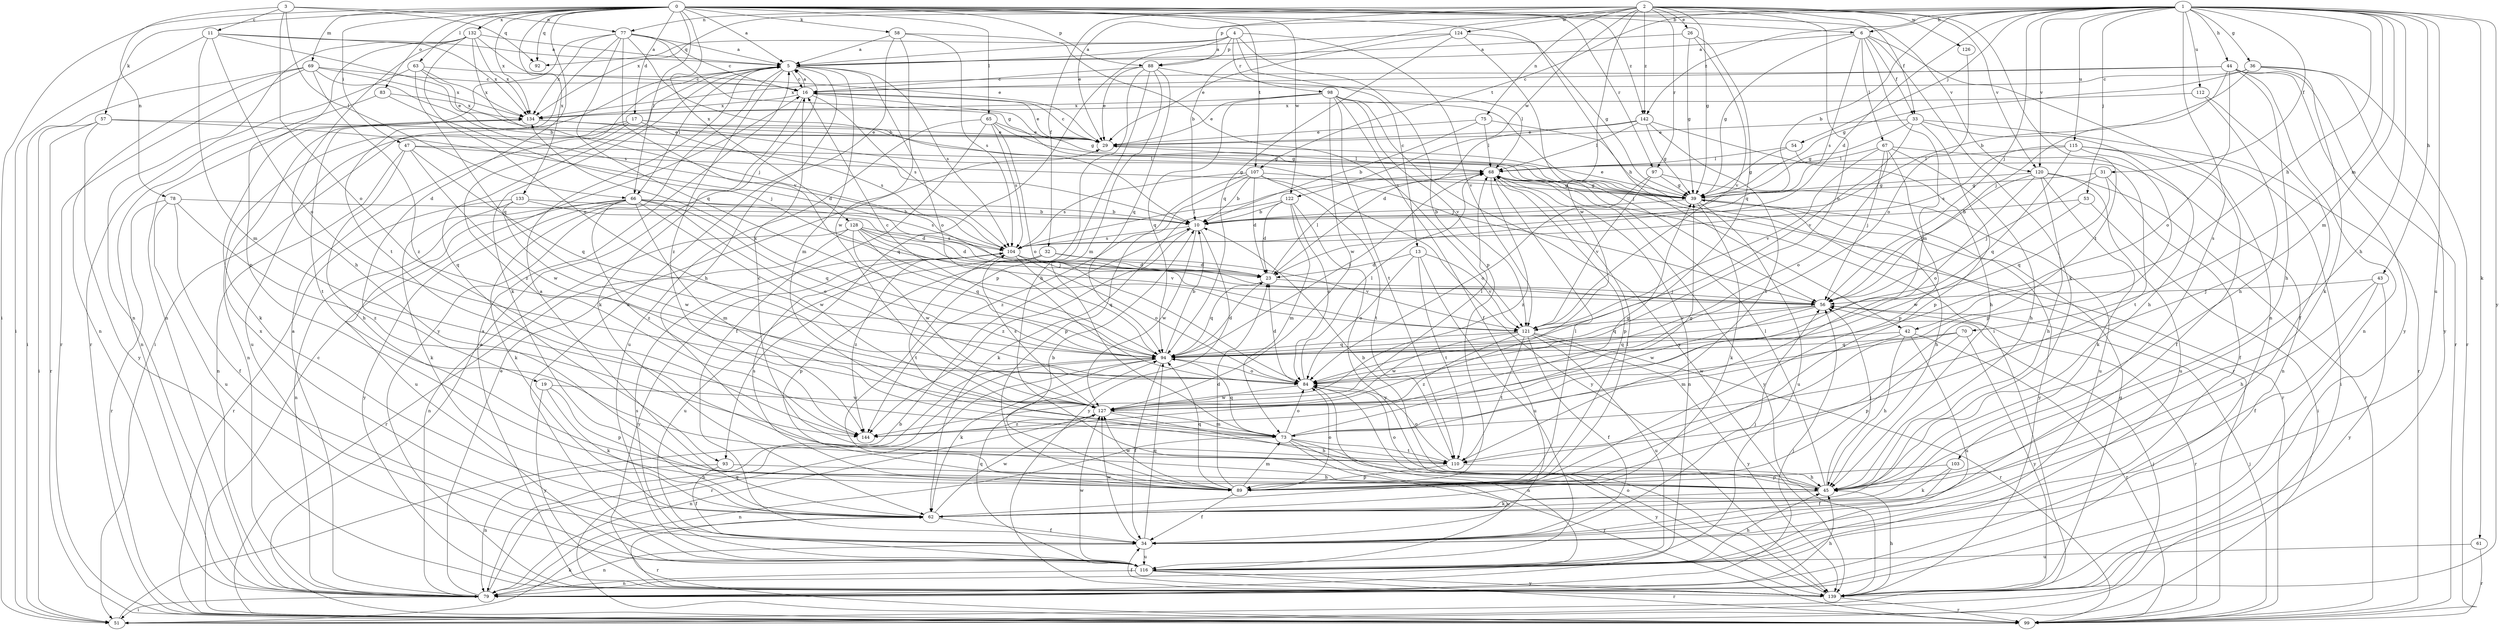strict digraph  {
0;
1;
2;
3;
4;
5;
6;
10;
11;
13;
16;
17;
19;
23;
26;
29;
31;
32;
33;
34;
36;
39;
42;
43;
44;
45;
47;
51;
53;
54;
56;
57;
58;
61;
62;
63;
65;
66;
67;
68;
69;
70;
73;
75;
77;
78;
79;
83;
84;
88;
89;
92;
93;
94;
97;
98;
99;
103;
104;
107;
110;
112;
115;
116;
120;
121;
122;
124;
126;
127;
128;
132;
133;
134;
139;
142;
144;
0 -> 5  [label=a];
0 -> 6  [label=b];
0 -> 17  [label=d];
0 -> 19  [label=d];
0 -> 42  [label=h];
0 -> 47  [label=i];
0 -> 51  [label=i];
0 -> 57  [label=k];
0 -> 58  [label=k];
0 -> 63  [label=l];
0 -> 65  [label=l];
0 -> 66  [label=l];
0 -> 69  [label=m];
0 -> 83  [label=o];
0 -> 88  [label=p];
0 -> 92  [label=q];
0 -> 97  [label=r];
0 -> 107  [label=t];
0 -> 120  [label=v];
0 -> 122  [label=w];
0 -> 128  [label=x];
0 -> 132  [label=x];
0 -> 133  [label=x];
0 -> 134  [label=x];
0 -> 142  [label=z];
1 -> 6  [label=b];
1 -> 10  [label=b];
1 -> 23  [label=d];
1 -> 31  [label=f];
1 -> 36  [label=g];
1 -> 42  [label=h];
1 -> 43  [label=h];
1 -> 44  [label=h];
1 -> 45  [label=h];
1 -> 53  [label=j];
1 -> 54  [label=j];
1 -> 56  [label=j];
1 -> 61  [label=k];
1 -> 70  [label=m];
1 -> 73  [label=m];
1 -> 88  [label=p];
1 -> 103  [label=s];
1 -> 107  [label=t];
1 -> 112  [label=u];
1 -> 115  [label=u];
1 -> 116  [label=u];
1 -> 120  [label=v];
1 -> 134  [label=x];
1 -> 139  [label=y];
1 -> 142  [label=z];
2 -> 10  [label=b];
2 -> 26  [label=e];
2 -> 29  [label=e];
2 -> 32  [label=f];
2 -> 33  [label=f];
2 -> 39  [label=g];
2 -> 75  [label=n];
2 -> 77  [label=n];
2 -> 84  [label=o];
2 -> 97  [label=r];
2 -> 110  [label=t];
2 -> 120  [label=v];
2 -> 122  [label=w];
2 -> 124  [label=w];
2 -> 126  [label=w];
2 -> 127  [label=w];
2 -> 142  [label=z];
3 -> 11  [label=c];
3 -> 66  [label=l];
3 -> 77  [label=n];
3 -> 78  [label=n];
3 -> 84  [label=o];
3 -> 92  [label=q];
4 -> 5  [label=a];
4 -> 13  [label=c];
4 -> 88  [label=p];
4 -> 89  [label=p];
4 -> 92  [label=q];
4 -> 93  [label=q];
4 -> 98  [label=r];
4 -> 121  [label=v];
5 -> 16  [label=c];
5 -> 45  [label=h];
5 -> 51  [label=i];
5 -> 62  [label=k];
5 -> 66  [label=l];
5 -> 73  [label=m];
5 -> 84  [label=o];
5 -> 93  [label=q];
5 -> 104  [label=s];
5 -> 139  [label=y];
5 -> 144  [label=z];
6 -> 5  [label=a];
6 -> 33  [label=f];
6 -> 39  [label=g];
6 -> 62  [label=k];
6 -> 67  [label=l];
6 -> 73  [label=m];
6 -> 79  [label=n];
6 -> 104  [label=s];
10 -> 104  [label=s];
10 -> 127  [label=w];
10 -> 139  [label=y];
10 -> 144  [label=z];
11 -> 5  [label=a];
11 -> 10  [label=b];
11 -> 51  [label=i];
11 -> 73  [label=m];
11 -> 84  [label=o];
11 -> 134  [label=x];
13 -> 23  [label=d];
13 -> 84  [label=o];
13 -> 110  [label=t];
13 -> 116  [label=u];
13 -> 121  [label=v];
16 -> 5  [label=a];
16 -> 29  [label=e];
16 -> 39  [label=g];
16 -> 62  [label=k];
16 -> 104  [label=s];
16 -> 134  [label=x];
17 -> 29  [label=e];
17 -> 39  [label=g];
17 -> 79  [label=n];
17 -> 104  [label=s];
17 -> 116  [label=u];
17 -> 144  [label=z];
19 -> 62  [label=k];
19 -> 89  [label=p];
19 -> 127  [label=w];
19 -> 139  [label=y];
23 -> 56  [label=j];
23 -> 68  [label=l];
23 -> 94  [label=q];
26 -> 5  [label=a];
26 -> 39  [label=g];
26 -> 94  [label=q];
26 -> 121  [label=v];
29 -> 16  [label=c];
29 -> 68  [label=l];
31 -> 34  [label=f];
31 -> 39  [label=g];
31 -> 56  [label=j];
31 -> 94  [label=q];
32 -> 23  [label=d];
32 -> 89  [label=p];
32 -> 116  [label=u];
32 -> 121  [label=v];
33 -> 29  [label=e];
33 -> 39  [label=g];
33 -> 45  [label=h];
33 -> 89  [label=p];
33 -> 99  [label=r];
33 -> 121  [label=v];
34 -> 56  [label=j];
34 -> 79  [label=n];
34 -> 94  [label=q];
34 -> 116  [label=u];
34 -> 127  [label=w];
34 -> 134  [label=x];
36 -> 10  [label=b];
36 -> 16  [label=c];
36 -> 39  [label=g];
36 -> 62  [label=k];
36 -> 99  [label=r];
36 -> 139  [label=y];
39 -> 10  [label=b];
39 -> 29  [label=e];
39 -> 45  [label=h];
39 -> 62  [label=k];
39 -> 116  [label=u];
39 -> 139  [label=y];
42 -> 45  [label=h];
42 -> 73  [label=m];
42 -> 94  [label=q];
42 -> 99  [label=r];
42 -> 116  [label=u];
43 -> 34  [label=f];
43 -> 45  [label=h];
43 -> 56  [label=j];
43 -> 139  [label=y];
44 -> 16  [label=c];
44 -> 45  [label=h];
44 -> 56  [label=j];
44 -> 79  [label=n];
44 -> 84  [label=o];
44 -> 99  [label=r];
44 -> 134  [label=x];
44 -> 139  [label=y];
45 -> 10  [label=b];
45 -> 56  [label=j];
45 -> 62  [label=k];
45 -> 68  [label=l];
45 -> 84  [label=o];
47 -> 39  [label=g];
47 -> 45  [label=h];
47 -> 68  [label=l];
47 -> 79  [label=n];
47 -> 94  [label=q];
47 -> 127  [label=w];
51 -> 10  [label=b];
51 -> 56  [label=j];
51 -> 62  [label=k];
53 -> 10  [label=b];
53 -> 51  [label=i];
53 -> 127  [label=w];
54 -> 39  [label=g];
54 -> 68  [label=l];
54 -> 110  [label=t];
56 -> 94  [label=q];
56 -> 99  [label=r];
56 -> 121  [label=v];
56 -> 127  [label=w];
57 -> 23  [label=d];
57 -> 29  [label=e];
57 -> 51  [label=i];
57 -> 99  [label=r];
57 -> 139  [label=y];
58 -> 5  [label=a];
58 -> 104  [label=s];
58 -> 116  [label=u];
58 -> 121  [label=v];
58 -> 127  [label=w];
61 -> 99  [label=r];
61 -> 116  [label=u];
62 -> 5  [label=a];
62 -> 34  [label=f];
62 -> 68  [label=l];
62 -> 99  [label=r];
62 -> 127  [label=w];
63 -> 16  [label=c];
63 -> 29  [label=e];
63 -> 94  [label=q];
63 -> 99  [label=r];
63 -> 134  [label=x];
65 -> 29  [label=e];
65 -> 34  [label=f];
65 -> 39  [label=g];
65 -> 84  [label=o];
65 -> 104  [label=s];
65 -> 116  [label=u];
66 -> 10  [label=b];
66 -> 62  [label=k];
66 -> 73  [label=m];
66 -> 79  [label=n];
66 -> 84  [label=o];
66 -> 94  [label=q];
66 -> 104  [label=s];
66 -> 116  [label=u];
66 -> 127  [label=w];
66 -> 139  [label=y];
66 -> 144  [label=z];
67 -> 45  [label=h];
67 -> 56  [label=j];
67 -> 68  [label=l];
67 -> 79  [label=n];
67 -> 84  [label=o];
67 -> 89  [label=p];
67 -> 121  [label=v];
68 -> 39  [label=g];
68 -> 79  [label=n];
68 -> 89  [label=p];
68 -> 99  [label=r];
68 -> 139  [label=y];
68 -> 144  [label=z];
69 -> 16  [label=c];
69 -> 51  [label=i];
69 -> 79  [label=n];
69 -> 99  [label=r];
69 -> 104  [label=s];
69 -> 134  [label=x];
69 -> 144  [label=z];
70 -> 89  [label=p];
70 -> 94  [label=q];
70 -> 127  [label=w];
70 -> 139  [label=y];
73 -> 39  [label=g];
73 -> 79  [label=n];
73 -> 84  [label=o];
73 -> 94  [label=q];
73 -> 99  [label=r];
73 -> 110  [label=t];
73 -> 116  [label=u];
73 -> 139  [label=y];
75 -> 10  [label=b];
75 -> 29  [label=e];
75 -> 68  [label=l];
75 -> 99  [label=r];
77 -> 5  [label=a];
77 -> 10  [label=b];
77 -> 16  [label=c];
77 -> 39  [label=g];
77 -> 79  [label=n];
77 -> 94  [label=q];
77 -> 110  [label=t];
77 -> 121  [label=v];
77 -> 134  [label=x];
78 -> 10  [label=b];
78 -> 34  [label=f];
78 -> 99  [label=r];
78 -> 116  [label=u];
78 -> 144  [label=z];
79 -> 5  [label=a];
79 -> 29  [label=e];
79 -> 45  [label=h];
79 -> 51  [label=i];
79 -> 56  [label=j];
79 -> 94  [label=q];
83 -> 56  [label=j];
83 -> 79  [label=n];
83 -> 134  [label=x];
84 -> 23  [label=d];
84 -> 68  [label=l];
84 -> 79  [label=n];
84 -> 127  [label=w];
88 -> 16  [label=c];
88 -> 29  [label=e];
88 -> 45  [label=h];
88 -> 68  [label=l];
88 -> 73  [label=m];
88 -> 89  [label=p];
88 -> 94  [label=q];
89 -> 10  [label=b];
89 -> 23  [label=d];
89 -> 34  [label=f];
89 -> 68  [label=l];
89 -> 73  [label=m];
89 -> 84  [label=o];
89 -> 94  [label=q];
89 -> 104  [label=s];
89 -> 127  [label=w];
93 -> 34  [label=f];
93 -> 45  [label=h];
93 -> 79  [label=n];
94 -> 10  [label=b];
94 -> 16  [label=c];
94 -> 23  [label=d];
94 -> 34  [label=f];
94 -> 62  [label=k];
94 -> 68  [label=l];
94 -> 79  [label=n];
94 -> 84  [label=o];
94 -> 99  [label=r];
94 -> 134  [label=x];
97 -> 39  [label=g];
97 -> 84  [label=o];
97 -> 116  [label=u];
97 -> 121  [label=v];
98 -> 29  [label=e];
98 -> 34  [label=f];
98 -> 56  [label=j];
98 -> 94  [label=q];
98 -> 110  [label=t];
98 -> 121  [label=v];
98 -> 127  [label=w];
98 -> 134  [label=x];
98 -> 139  [label=y];
99 -> 5  [label=a];
99 -> 16  [label=c];
99 -> 56  [label=j];
103 -> 34  [label=f];
103 -> 62  [label=k];
103 -> 89  [label=p];
104 -> 23  [label=d];
104 -> 68  [label=l];
104 -> 84  [label=o];
104 -> 94  [label=q];
104 -> 110  [label=t];
104 -> 139  [label=y];
104 -> 144  [label=z];
107 -> 10  [label=b];
107 -> 23  [label=d];
107 -> 39  [label=g];
107 -> 89  [label=p];
107 -> 104  [label=s];
107 -> 110  [label=t];
107 -> 139  [label=y];
107 -> 144  [label=z];
110 -> 16  [label=c];
110 -> 45  [label=h];
110 -> 84  [label=o];
110 -> 89  [label=p];
112 -> 34  [label=f];
112 -> 45  [label=h];
112 -> 134  [label=x];
115 -> 34  [label=f];
115 -> 51  [label=i];
115 -> 68  [label=l];
115 -> 89  [label=p];
115 -> 94  [label=q];
115 -> 104  [label=s];
116 -> 45  [label=h];
116 -> 79  [label=n];
116 -> 94  [label=q];
116 -> 99  [label=r];
116 -> 104  [label=s];
116 -> 127  [label=w];
116 -> 139  [label=y];
120 -> 39  [label=g];
120 -> 45  [label=h];
120 -> 56  [label=j];
120 -> 62  [label=k];
120 -> 84  [label=o];
120 -> 99  [label=r];
120 -> 116  [label=u];
121 -> 34  [label=f];
121 -> 94  [label=q];
121 -> 99  [label=r];
121 -> 110  [label=t];
121 -> 116  [label=u];
121 -> 127  [label=w];
121 -> 139  [label=y];
121 -> 144  [label=z];
122 -> 10  [label=b];
122 -> 23  [label=d];
122 -> 62  [label=k];
122 -> 73  [label=m];
122 -> 84  [label=o];
122 -> 139  [label=y];
124 -> 5  [label=a];
124 -> 29  [label=e];
124 -> 39  [label=g];
124 -> 51  [label=i];
124 -> 94  [label=q];
126 -> 84  [label=o];
127 -> 45  [label=h];
127 -> 68  [label=l];
127 -> 73  [label=m];
127 -> 79  [label=n];
127 -> 104  [label=s];
127 -> 144  [label=z];
128 -> 23  [label=d];
128 -> 56  [label=j];
128 -> 79  [label=n];
128 -> 94  [label=q];
128 -> 99  [label=r];
128 -> 104  [label=s];
128 -> 121  [label=v];
128 -> 127  [label=w];
132 -> 5  [label=a];
132 -> 29  [label=e];
132 -> 45  [label=h];
132 -> 56  [label=j];
132 -> 79  [label=n];
132 -> 84  [label=o];
132 -> 89  [label=p];
132 -> 134  [label=x];
133 -> 10  [label=b];
133 -> 23  [label=d];
133 -> 62  [label=k];
133 -> 99  [label=r];
133 -> 127  [label=w];
134 -> 29  [label=e];
134 -> 56  [label=j];
134 -> 62  [label=k];
134 -> 110  [label=t];
139 -> 5  [label=a];
139 -> 34  [label=f];
139 -> 39  [label=g];
139 -> 45  [label=h];
139 -> 84  [label=o];
139 -> 99  [label=r];
142 -> 23  [label=d];
142 -> 29  [label=e];
142 -> 39  [label=g];
142 -> 45  [label=h];
142 -> 68  [label=l];
142 -> 110  [label=t];
144 -> 39  [label=g];
}

